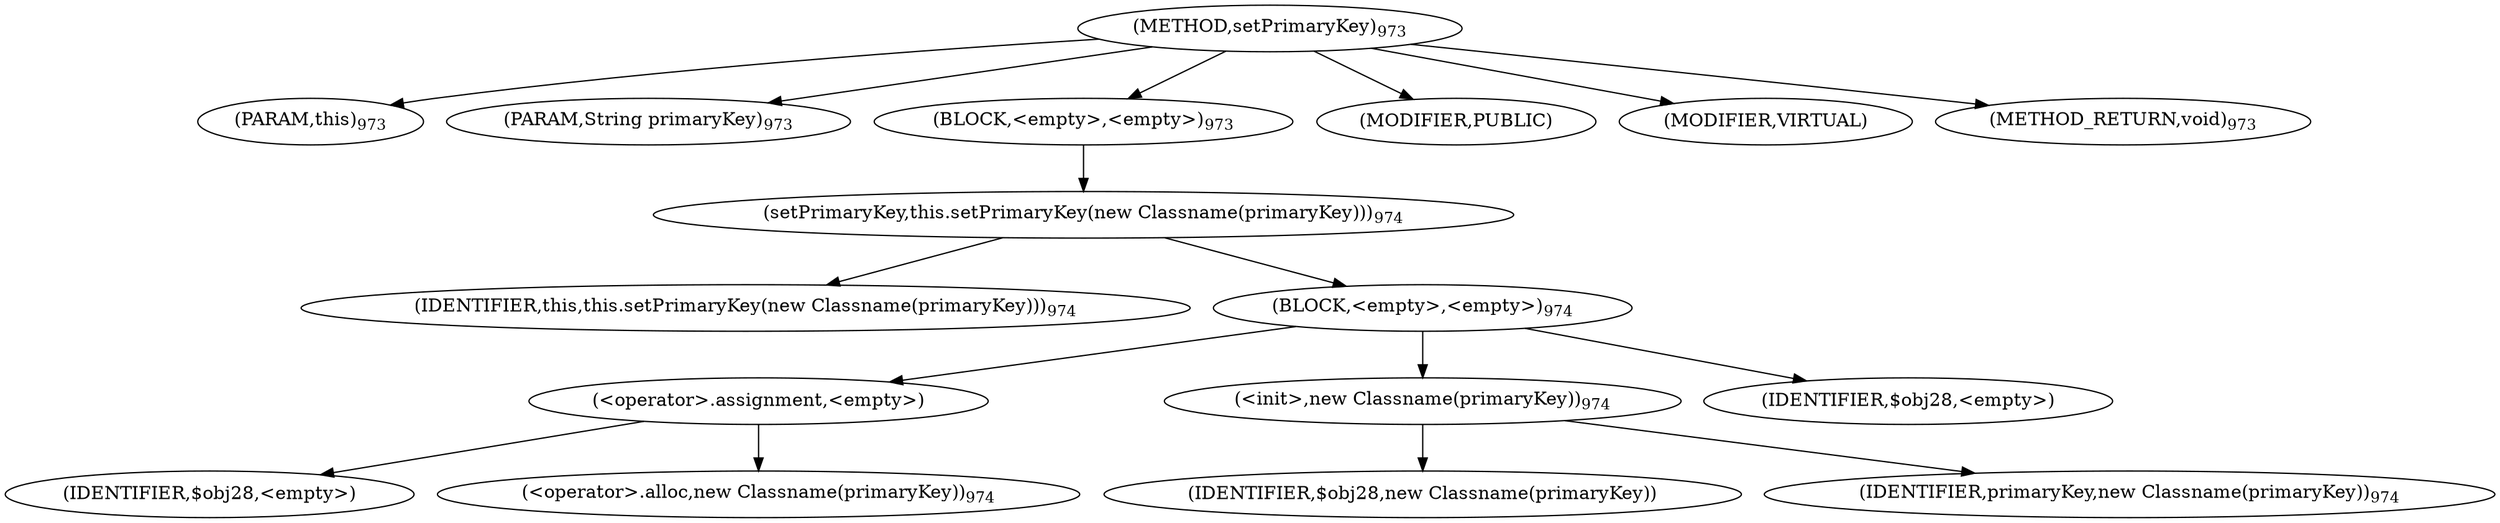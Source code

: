 digraph "setPrimaryKey" {  
"2242" [label = <(METHOD,setPrimaryKey)<SUB>973</SUB>> ]
"114" [label = <(PARAM,this)<SUB>973</SUB>> ]
"2243" [label = <(PARAM,String primaryKey)<SUB>973</SUB>> ]
"2244" [label = <(BLOCK,&lt;empty&gt;,&lt;empty&gt;)<SUB>973</SUB>> ]
"2245" [label = <(setPrimaryKey,this.setPrimaryKey(new Classname(primaryKey)))<SUB>974</SUB>> ]
"113" [label = <(IDENTIFIER,this,this.setPrimaryKey(new Classname(primaryKey)))<SUB>974</SUB>> ]
"2246" [label = <(BLOCK,&lt;empty&gt;,&lt;empty&gt;)<SUB>974</SUB>> ]
"2247" [label = <(&lt;operator&gt;.assignment,&lt;empty&gt;)> ]
"2248" [label = <(IDENTIFIER,$obj28,&lt;empty&gt;)> ]
"2249" [label = <(&lt;operator&gt;.alloc,new Classname(primaryKey))<SUB>974</SUB>> ]
"2250" [label = <(&lt;init&gt;,new Classname(primaryKey))<SUB>974</SUB>> ]
"2251" [label = <(IDENTIFIER,$obj28,new Classname(primaryKey))> ]
"2252" [label = <(IDENTIFIER,primaryKey,new Classname(primaryKey))<SUB>974</SUB>> ]
"2253" [label = <(IDENTIFIER,$obj28,&lt;empty&gt;)> ]
"2254" [label = <(MODIFIER,PUBLIC)> ]
"2255" [label = <(MODIFIER,VIRTUAL)> ]
"2256" [label = <(METHOD_RETURN,void)<SUB>973</SUB>> ]
  "2242" -> "114" 
  "2242" -> "2243" 
  "2242" -> "2244" 
  "2242" -> "2254" 
  "2242" -> "2255" 
  "2242" -> "2256" 
  "2244" -> "2245" 
  "2245" -> "113" 
  "2245" -> "2246" 
  "2246" -> "2247" 
  "2246" -> "2250" 
  "2246" -> "2253" 
  "2247" -> "2248" 
  "2247" -> "2249" 
  "2250" -> "2251" 
  "2250" -> "2252" 
}

